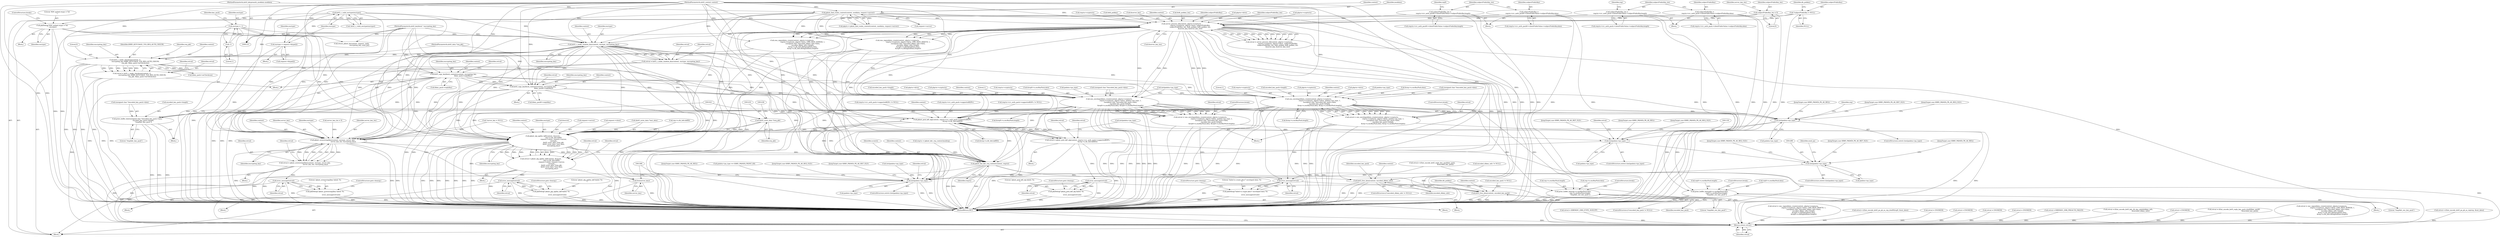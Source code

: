 digraph "0_krb5_db64ca25d661a47b996b4e2645998b5d7f0eb52c@API" {
"1000698" [label="(Call,krb5_c_make_random_key(context, enctype, encrypting_key))"];
"1000250" [label="(Call,pkinit_find_realm_context(context, moddata, request->server))"];
"1000111" [label="(MethodParameterIn,krb5_context context)"];
"1000120" [label="(MethodParameterIn,krb5_kdcpreauth_moddata moddata)"];
"1000489" [label="(Call,server_process_dh(context, plgctx->cryptoctx,\n                                   reqctx->cryptoctx, plgctx->idctx, subjectPublicKey,\n                                   subjectPublicKey_len, &dh_pubkey, &dh_pubkey_len,\n                                   &server_key, &server_key_len))"];
"1000441" [label="(Call,subjectPublicKey =\n            reqctx->rcv_auth_pack9->clientPublicValue->subjectPublicKey.data)"];
"1000143" [label="(Call,*subjectPublicKey = NULL)"];
"1000398" [label="(Call,subjectPublicKey =\n            reqctx->rcv_auth_pack->clientPublicValue->subjectPublicKey.data)"];
"1000155" [label="(Call,subjectPublicKey_len = 0)"];
"1000409" [label="(Call,subjectPublicKey_len =\n            reqctx->rcv_auth_pack->clientPublicValue->subjectPublicKey.length)"];
"1000452" [label="(Call,subjectPublicKey_len =\n            reqctx->rcv_auth_pack9->clientPublicValue->subjectPublicKey.length)"];
"1000185" [label="(Call,enctype = -1)"];
"1000187" [label="(Call,-1)"];
"1000312" [label="(Call,krb5_c_valid_enctype(enctype))"];
"1000303" [label="(Call,enctype = request->ktype[i])"];
"1000317" [label="(Call,pkiDebug(\"KDC picked etype = %d\n\", enctype))"];
"1000116" [label="(MethodParameterIn,krb5_keyblock * encrypting_key)"];
"1000696" [label="(Call,retval = krb5_c_make_random_key(context, enctype, encrypting_key))"];
"1001006" [label="(Call,error_message(retval))"];
"1001004" [label="(Call,pkiDebug(\"failed to create pkcs7 enveloped data: %s\n\",\n                     error_message(retval)))"];
"1001407" [label="(Return,return retval;)"];
"1000774" [label="(Call,krb5_c_make_checksum(context, 0,\n                                          encrypting_key, KRB5_KEYUSAGE_TGS_REQ_AUTH_CKSUM,\n                                          req_pkt, &key_pack->asChecksum))"];
"1000772" [label="(Call,retval = krb5_c_make_checksum(context, 0,\n                                          encrypting_key, KRB5_KEYUSAGE_TGS_REQ_AUTH_CKSUM,\n                                          req_pkt, &key_pack->asChecksum))"];
"1000832" [label="(Call,krb5_copy_keyblock_contents(context, encrypting_key,\n                                        &key_pack->replyKey))"];
"1000866" [label="(Call,cms_envelopeddata_create(context, plgctx->cryptoctx,\n                                              reqctx->cryptoctx, plgctx->idctx, padata->pa_type, 1,\n                                              (unsigned char *)encoded_key_pack->data,\n                                              encoded_key_pack->length,\n                                              &rep->u.encKeyPack.data, &rep->u.encKeyPack.length))"];
"1000864" [label="(Call,retval = cms_envelopeddata_create(context, plgctx->cryptoctx,\n                                              reqctx->cryptoctx, plgctx->idctx, padata->pa_type, 1,\n                                              (unsigned char *)encoded_key_pack->data,\n                                              encoded_key_pack->length,\n                                              &rep->u.encKeyPack.data, &rep->u.encKeyPack.length))"];
"1001009" [label="(Call,print_buffer_bin((unsigned char *)encoded_key_pack->data,\n                         encoded_key_pack->length,\n                         \"/tmp/kdc_key_pack\"))"];
"1001020" [label="(Call,(int)padata->pa_type)"];
"1001129" [label="(Call,(int)padata->pa_type)"];
"1001297" [label="(Call,(int)padata->pa_type)"];
"1001367" [label="(Call,(int)padata->pa_type)"];
"1001027" [label="(Call,print_buffer_bin(rep->u.encKeyPack.data,\n                             rep->u.encKeyPack.length,\n                             \"/tmp/kdc_enc_key_pack\"))"];
"1001105" [label="(Call,pkinit_pick_kdf_alg(context, reqctx->rcv_auth_pack->supportedKDFs,\n                                         &(rep->u.dh_Info.kdfID)))"];
"1001103" [label="(Call,retval = pkinit_pick_kdf_alg(context, reqctx->rcv_auth_pack->supportedKDFs,\n                                         &(rep->u.dh_Info.kdfID)))"];
"1001125" [label="(Call,error_message(retval))"];
"1001123" [label="(Call,pkiDebug(\"pkinit_pick_kdf_alg failed: %s\n\",\n                         error_message(retval)))"];
"1001214" [label="(Call,pkinit_alg_agility_kdf(context, &secret,\n                                            rep->u.dh_Info.kdfID,\n                                            request->client, request->server,\n                                            enctype,\n                                            (krb5_octet_data *)req_pkt,\n                                            (krb5_octet_data *)out_data,\n                                            encrypting_key))"];
"1001212" [label="(Call,retval = pkinit_alg_agility_kdf(context, &secret,\n                                            rep->u.dh_Info.kdfID,\n                                            request->client, request->server,\n                                            enctype,\n                                            (krb5_octet_data *)req_pkt,\n                                            (krb5_octet_data *)out_data,\n                                            encrypting_key))"];
"1001244" [label="(Call,error_message(retval))"];
"1001242" [label="(Call,pkiDebug(\"pkinit_alg_agility_kdf failed: %s\n\",\n                         error_message(retval)))"];
"1001339" [label="(Call,pkinit_fini_kdc_req_context(context, reqctx))"];
"1001352" [label="(Call,krb5_free_data(context, encoded_dhkey_info))"];
"1001359" [label="(Call,krb5_free_data(context, encoded_key_pack))"];
"1001251" [label="(Call,pkinit_octetstring2key(context, enctype, server_key,\n                                            server_key_len, encrypting_key))"];
"1001249" [label="(Call,retval = pkinit_octetstring2key(context, enctype, server_key,\n                                            server_key_len, encrypting_key))"];
"1001262" [label="(Call,error_message(retval))"];
"1001260" [label="(Call,pkiDebug(\"pkinit_octetstring2key failed: %s\n\",\n                         error_message(retval)))"];
"1001364" [label="(Call,free(server_key))"];
"1000935" [label="(Call,krb5_copy_keyblock_contents(context, encrypting_key,\n                                            &key_pack9->replyKey))"];
"1000961" [label="(Call,cms_envelopeddata_create(context, plgctx->cryptoctx,\n                                              reqctx->cryptoctx, plgctx->idctx, padata->pa_type, 1,\n                                              (unsigned char *)encoded_key_pack->data,\n                                              encoded_key_pack->length,\n                                              &rep9->u.encKeyPack.data, &rep9->u.encKeyPack.length))"];
"1000959" [label="(Call,retval = cms_envelopeddata_create(context, plgctx->cryptoctx,\n                                              reqctx->cryptoctx, plgctx->idctx, padata->pa_type, 1,\n                                              (unsigned char *)encoded_key_pack->data,\n                                              encoded_key_pack->length,\n                                              &rep9->u.encKeyPack.data, &rep9->u.encKeyPack.length))"];
"1001046" [label="(Call,print_buffer_bin(rep9->u.encKeyPack.data,\n                             rep9->u.encKeyPack.length,\n                             \"/tmp/kdc_enc_key_pack\"))"];
"1001232" [label="(Call,(krb5_octet_data *)req_pkt)"];
"1001252" [label="(Identifier,context)"];
"1000148" [label="(Identifier,dh_pubkey)"];
"1001323" [label="(Identifier,send_pa)"];
"1000943" [label="(Identifier,retval)"];
"1000316" [label="(Block,)"];
"1001259" [label="(Block,)"];
"1000185" [label="(Call,enctype = -1)"];
"1000440" [label="(Block,)"];
"1001312" [label="(JumpTarget,case KRB5_PADATA_PK_AS_REP_OLD:)"];
"1000701" [label="(Identifier,encrypting_key)"];
"1000835" [label="(Call,&key_pack->replyKey)"];
"1000834" [label="(Identifier,encrypting_key)"];
"1001303" [label="(JumpTarget,case KRB5_PADATA_PK_AS_REQ:)"];
"1000785" [label="(Identifier,retval)"];
"1000938" [label="(Call,&key_pack9->replyKey)"];
"1001408" [label="(Identifier,retval)"];
"1001339" [label="(Call,pkinit_fini_kdc_req_context(context, reqctx))"];
"1000155" [label="(Call,subjectPublicKey_len = 0)"];
"1000465" [label="(Identifier,rep9)"];
"1000320" [label="(ControlStructure,break;)"];
"1001215" [label="(Identifier,context)"];
"1001348" [label="(ControlStructure,if (encoded_dhkey_info != NULL))"];
"1000328" [label="(Call,retval = KRB5KDC_ERR_ETYPE_NOSUPP)"];
"1000422" [label="(Identifier,rep)"];
"1000397" [label="(Block,)"];
"1000779" [label="(Identifier,req_pkt)"];
"1000905" [label="(ControlStructure,break;)"];
"1001026" [label="(JumpTarget,case KRB5_PADATA_PK_AS_REQ:)"];
"1000497" [label="(Call,plgctx->idctx)"];
"1001231" [label="(Identifier,enctype)"];
"1001344" [label="(Identifier,scratch)"];
"1000317" [label="(Call,pkiDebug(\"KDC picked etype = %d\n\", enctype))"];
"1000219" [label="(Call,return_pkinit_kx(context, request, reply,\n                                encrypting_key, send_pa))"];
"1000877" [label="(Call,padata->pa_type)"];
"1001238" [label="(Identifier,encrypting_key)"];
"1000186" [label="(Identifier,enctype)"];
"1000646" [label="(Call,retval = cms_signeddata_create(context, plgctx->cryptoctx,\n                                           reqctx->cryptoctx, plgctx->idctx, CMS_SIGN_DRAFT9, 1,\n                                           (unsigned char *)encoded_dhkey_info->data,\n                                           encoded_dhkey_info->length,\n                                           &rep9->u.dhSignedData.data,\n                                           &rep9->u.dhSignedData.length))"];
"1000410" [label="(Identifier,subjectPublicKey_len)"];
"1001067" [label="(Identifier,rep)"];
"1000305" [label="(Call,request->ktype[i])"];
"1001246" [label="(ControlStructure,goto cleanup;)"];
"1001216" [label="(Call,&secret)"];
"1000248" [label="(Call,plgctx = pkinit_find_realm_context(context, moddata, request->server))"];
"1001145" [label="(Call,retval = k5int_encode_krb5_pa_pk_as_rep_draft9(rep9, &out_data))"];
"1001243" [label="(Literal,\"pkinit_alg_agility_kdf failed: %s\n\")"];
"1001007" [label="(Identifier,retval)"];
"1001127" [label="(ControlStructure,goto cleanup;)"];
"1000992" [label="(Call,&rep9->u.encKeyPack.length)"];
"1001254" [label="(Identifier,server_key)"];
"1000852" [label="(Call,(int)padata->pa_type)"];
"1000981" [label="(Call,encoded_key_pack->length)"];
"1001355" [label="(ControlStructure,if (encoded_key_pack != NULL))"];
"1000191" [label="(Identifier,key_pack)"];
"1001044" [label="(JumpTarget,case KRB5_PADATA_PK_AS_REP_OLD:)"];
"1001363" [label="(Identifier,dh_pubkey)"];
"1001042" [label="(Literal,\"/tmp/kdc_enc_key_pack\")"];
"1000157" [label="(Literal,0)"];
"1000251" [label="(Identifier,context)"];
"1001103" [label="(Call,retval = pkinit_pick_kdf_alg(context, reqctx->rcv_auth_pack->supportedKDFs,\n                                         &(rep->u.dh_Info.kdfID)))"];
"1001385" [label="(JumpTarget,case KRB5_PADATA_PK_AS_REQ_OLD:)"];
"1000865" [label="(Identifier,retval)"];
"1000368" [label="(Call,retval = ENOMEM)"];
"1000969" [label="(Call,plgctx->idctx)"];
"1001080" [label="(Call,reqctx->rcv_auth_pack->supportedKDFs != NULL)"];
"1000963" [label="(Call,plgctx->cryptoctx)"];
"1001384" [label="(JumpTarget,case KRB5_PADATA_PK_AS_REP_OLD:)"];
"1001028" [label="(Call,rep->u.encKeyPack.data)"];
"1000773" [label="(Identifier,retval)"];
"1000501" [label="(Identifier,subjectPublicKey_len)"];
"1000937" [label="(Identifier,encrypting_key)"];
"1000832" [label="(Call,krb5_copy_keyblock_contents(context, encrypting_key,\n                                        &key_pack->replyKey))"];
"1000253" [label="(Call,request->server)"];
"1000441" [label="(Call,subjectPublicKey =\n            reqctx->rcv_auth_pack9->clientPublicValue->subjectPublicKey.data)"];
"1000920" [label="(Call,retval = ENOMEM)"];
"1001263" [label="(Identifier,retval)"];
"1000962" [label="(Identifier,context)"];
"1000491" [label="(Call,plgctx->cryptoctx)"];
"1000113" [label="(MethodParameterIn,krb5_data *req_pkt)"];
"1000120" [label="(MethodParameterIn,krb5_kdcpreauth_moddata moddata)"];
"1000768" [label="(Call,retval = ENOMEM)"];
"1001407" [label="(Return,return retval;)"];
"1001251" [label="(Call,pkinit_octetstring2key(context, enctype, server_key,\n                                            server_key_len, encrypting_key))"];
"1001020" [label="(Call,(int)padata->pa_type)"];
"1001352" [label="(Call,krb5_free_data(context, encoded_dhkey_info))"];
"1001015" [label="(Call,encoded_key_pack->length)"];
"1001143" [label="(JumpTarget,case KRB5_PADATA_PK_AS_REP_OLD:)"];
"1000775" [label="(Identifier,context)"];
"1001340" [label="(Identifier,context)"];
"1001359" [label="(Call,krb5_free_data(context, encoded_key_pack))"];
"1000699" [label="(Identifier,context)"];
"1000187" [label="(Call,-1)"];
"1001104" [label="(Identifier,retval)"];
"1001364" [label="(Call,free(server_key))"];
"1001261" [label="(Literal,\"pkinit_octetstring2key failed: %s\n\")"];
"1000697" [label="(Identifier,retval)"];
"1001299" [label="(Call,padata->pa_type)"];
"1000348" [label="(Call,retval = ENOMEM)"];
"1001018" [label="(Literal,\"/tmp/kdc_key_pack\")"];
"1001153" [label="(Identifier,retval)"];
"1000267" [label="(Call,reqctx = (pkinit_kdc_req_context)modreq)"];
"1000776" [label="(Literal,0)"];
"1001022" [label="(Call,padata->pa_type)"];
"1001262" [label="(Call,error_message(retval))"];
"1000494" [label="(Call,reqctx->cryptoctx)"];
"1000250" [label="(Call,pkinit_find_realm_context(context, moddata, request->server))"];
"1001122" [label="(Block,)"];
"1000160" [label="(Identifier,server_key_len)"];
"1000700" [label="(Identifier,enctype)"];
"1000889" [label="(Call,&rep->u.encKeyPack.data)"];
"1001124" [label="(Literal,\"pkinit_pick_kdf_alg failed: %s\n\")"];
"1001228" [label="(Call,request->server)"];
"1000881" [label="(Call,(unsigned char *)encoded_key_pack->data)"];
"1000880" [label="(Literal,1)"];
"1000696" [label="(Call,retval = krb5_c_make_random_key(context, enctype, encrypting_key))"];
"1001264" [label="(ControlStructure,goto cleanup;)"];
"1000871" [label="(Call,reqctx->cryptoctx)"];
"1001046" [label="(Call,print_buffer_bin(rep9->u.encKeyPack.data,\n                             rep9->u.encKeyPack.length,\n                             \"/tmp/kdc_enc_key_pack\"))"];
"1000400" [label="(Call,reqctx->rcv_auth_pack->clientPublicValue->subjectPublicKey.data)"];
"1000774" [label="(Call,krb5_c_make_checksum(context, 0,\n                                          encrypting_key, KRB5_KEYUSAGE_TGS_REQ_AUTH_CKSUM,\n                                          req_pkt, &key_pack->asChecksum))"];
"1000780" [label="(Call,&key_pack->asChecksum)"];
"1000886" [label="(Call,encoded_key_pack->length)"];
"1000975" [label="(Literal,1)"];
"1001341" [label="(Identifier,reqctx)"];
"1000502" [label="(Call,&dh_pubkey)"];
"1000188" [label="(Literal,1)"];
"1000961" [label="(Call,cms_envelopeddata_create(context, plgctx->cryptoctx,\n                                              reqctx->cryptoctx, plgctx->idctx, padata->pa_type, 1,\n                                              (unsigned char *)encoded_key_pack->data,\n                                              encoded_key_pack->length,\n                                              &rep9->u.encKeyPack.data, &rep9->u.encKeyPack.length))"];
"1000960" [label="(Identifier,retval)"];
"1001043" [label="(ControlStructure,break;)"];
"1000857" [label="(Block,)"];
"1000693" [label="(Block,)"];
"1000379" [label="(Call,retval = KRB5KDC_ERR_PREAUTH_FAILED)"];
"1001248" [label="(Block,)"];
"1001010" [label="(Call,(unsigned char *)encoded_key_pack->data)"];
"1001047" [label="(Call,rep9->u.encKeyPack.data)"];
"1001296" [label="(ControlStructure,switch ((int)padata->pa_type))"];
"1000443" [label="(Call,reqctx->rcv_auth_pack9->clientPublicValue->subjectPublicKey.data)"];
"1000966" [label="(Call,reqctx->cryptoctx)"];
"1001008" [label="(ControlStructure,goto cleanup;)"];
"1001128" [label="(ControlStructure,switch ((int)padata->pa_type))"];
"1001019" [label="(ControlStructure,switch ((int)padata->pa_type))"];
"1000122" [label="(Block,)"];
"1000506" [label="(Call,&server_key)"];
"1000508" [label="(Call,&server_key_len)"];
"1001027" [label="(Call,print_buffer_bin(rep->u.encKeyPack.data,\n                             rep->u.encKeyPack.length,\n                             \"/tmp/kdc_enc_key_pack\"))"];
"1001095" [label="(Call,reqctx->rcv_auth_pack->supportedKDFs != NULL)"];
"1001253" [label="(Identifier,enctype)"];
"1001102" [label="(Block,)"];
"1001054" [label="(Call,rep9->u.encKeyPack.length)"];
"1001256" [label="(Identifier,encrypting_key)"];
"1001126" [label="(Identifier,retval)"];
"1001225" [label="(Call,request->client)"];
"1000159" [label="(Call,server_key_len = 0)"];
"1001234" [label="(Identifier,req_pkt)"];
"1001135" [label="(JumpTarget,case KRB5_PADATA_PK_AS_REQ:)"];
"1001062" [label="(ControlStructure,break;)"];
"1000252" [label="(Identifier,moddata)"];
"1000145" [label="(Identifier,NULL)"];
"1000411" [label="(Call,reqctx->rcv_auth_pack->clientPublicValue->subjectPublicKey.length)"];
"1000454" [label="(Call,reqctx->rcv_auth_pack9->clientPublicValue->subjectPublicKey.length)"];
"1000563" [label="(Call,retval = k5int_encode_krb5_kdc_dh_key_info(&dhkey_info,\n                                                   &encoded_dhkey_info))"];
"1000868" [label="(Call,plgctx->cryptoctx)"];
"1001123" [label="(Call,pkiDebug(\"pkinit_pick_kdf_alg failed: %s\n\",\n                         error_message(retval)))"];
"1001277" [label="(Call,retval = ENOMEM)"];
"1001212" [label="(Call,retval = pkinit_alg_agility_kdf(context, &secret,\n                                            rep->u.dh_Info.kdfID,\n                                            request->client, request->server,\n                                            enctype,\n                                            (krb5_octet_data *)req_pkt,\n                                            (krb5_octet_data *)out_data,\n                                            encrypting_key))"];
"1001354" [label="(Identifier,encoded_dhkey_info)"];
"1001245" [label="(Identifier,retval)"];
"1001366" [label="(ControlStructure,switch ((int)padata->pa_type))"];
"1001250" [label="(Identifier,retval)"];
"1001106" [label="(Identifier,context)"];
"1000116" [label="(MethodParameterIn,krb5_keyblock * encrypting_key)"];
"1000864" [label="(Call,retval = cms_envelopeddata_create(context, plgctx->cryptoctx,\n                                              reqctx->cryptoctx, plgctx->idctx, padata->pa_type, 1,\n                                              (unsigned char *)encoded_key_pack->data,\n                                              encoded_key_pack->length,\n                                              &rep->u.encKeyPack.data, &rep->u.encKeyPack.length))"];
"1001112" [label="(Call,&(rep->u.dh_Info.kdfID))"];
"1000752" [label="(Call,(int)padata->pa_type)"];
"1001260" [label="(Call,pkiDebug(\"pkinit_octetstring2key failed: %s\n\",\n                         error_message(retval)))"];
"1000777" [label="(Identifier,encrypting_key)"];
"1001201" [label="(Block,)"];
"1001235" [label="(Call,(krb5_octet_data *)out_data)"];
"1000319" [label="(Identifier,enctype)"];
"1001006" [label="(Call,error_message(retval))"];
"1000984" [label="(Call,&rep9->u.encKeyPack.data)"];
"1001311" [label="(JumpTarget,case KRB5_PADATA_PK_AS_REQ_OLD:)"];
"1001241" [label="(Block,)"];
"1001025" [label="(Block,)"];
"1001365" [label="(Identifier,server_key)"];
"1001404" [label="(Identifier,retval)"];
"1000703" [label="(Identifier,retval)"];
"1001249" [label="(Call,retval = pkinit_octetstring2key(context, enctype, server_key,\n                                            server_key_len, encrypting_key))"];
"1000490" [label="(Identifier,context)"];
"1000833" [label="(Identifier,context)"];
"1001242" [label="(Call,pkiDebug(\"pkinit_alg_agility_kdf failed: %s\n\",\n                         error_message(retval)))"];
"1001131" [label="(Call,padata->pa_type)"];
"1000312" [label="(Call,krb5_c_valid_enctype(enctype))"];
"1000972" [label="(Call,padata->pa_type)"];
"1001003" [label="(Block,)"];
"1000399" [label="(Identifier,subjectPublicKey)"];
"1001005" [label="(Literal,\"failed to create pkcs7 enveloped data: %s\n\")"];
"1000942" [label="(Call,retval = k5int_encode_krb5_reply_key_pack_draft9(key_pack9,\n                                                                 &encoded_key_pack))"];
"1001004" [label="(Call,pkiDebug(\"failed to create pkcs7 enveloped data: %s\n\",\n                     error_message(retval)))"];
"1000866" [label="(Call,cms_envelopeddata_create(context, plgctx->cryptoctx,\n                                              reqctx->cryptoctx, plgctx->idctx, padata->pa_type, 1,\n                                              (unsigned char *)encoded_key_pack->data,\n                                              encoded_key_pack->length,\n                                              &rep->u.encKeyPack.data, &rep->u.encKeyPack.length))"];
"1001045" [label="(JumpTarget,case KRB5_PADATA_PK_AS_REQ_OLD:)"];
"1000587" [label="(Call,(int)padata->pa_type)"];
"1000698" [label="(Call,krb5_c_make_random_key(context, enctype, encrypting_key))"];
"1001214" [label="(Call,pkinit_alg_agility_kdf(context, &secret,\n                                            rep->u.dh_Info.kdfID,\n                                            request->client, request->server,\n                                            enctype,\n                                            (krb5_octet_data *)req_pkt,\n                                            (krb5_octet_data *)out_data,\n                                            encrypting_key))"];
"1000772" [label="(Call,retval = krb5_c_make_checksum(context, 0,\n                                          encrypting_key, KRB5_KEYUSAGE_TGS_REQ_AUTH_CKSUM,\n                                          req_pkt, &key_pack->asChecksum))"];
"1000318" [label="(Literal,\"KDC picked etype = %d\n\")"];
"1000489" [label="(Call,server_process_dh(context, plgctx->cryptoctx,\n                                   reqctx->cryptoctx, plgctx->idctx, subjectPublicKey,\n                                   subjectPublicKey_len, &dh_pubkey, &dh_pubkey_len,\n                                   &server_key, &server_key_len))"];
"1001125" [label="(Call,error_message(retval))"];
"1001009" [label="(Call,print_buffer_bin((unsigned char *)encoded_key_pack->data,\n                         encoded_key_pack->length,\n                         \"/tmp/kdc_key_pack\"))"];
"1001232" [label="(Call,(krb5_octet_data *)req_pkt)"];
"1000867" [label="(Identifier,context)"];
"1000504" [label="(Call,&dh_pubkey_len)"];
"1001105" [label="(Call,pkinit_pick_kdf_alg(context, reqctx->rcv_auth_pack->supportedKDFs,\n                                         &(rep->u.dh_Info.kdfID)))"];
"1000302" [label="(Block,)"];
"1001213" [label="(Identifier,retval)"];
"1001258" [label="(Identifier,retval)"];
"1000409" [label="(Call,subjectPublicKey_len =\n            reqctx->rcv_auth_pack->clientPublicValue->subjectPublicKey.length)"];
"1000874" [label="(Call,plgctx->idctx)"];
"1000398" [label="(Call,subjectPublicKey =\n            reqctx->rcv_auth_pack->clientPublicValue->subjectPublicKey.data)"];
"1000453" [label="(Identifier,subjectPublicKey_len)"];
"1000311" [label="(Call,!krb5_c_valid_enctype(enctype))"];
"1001244" [label="(Call,error_message(retval))"];
"1000778" [label="(Identifier,KRB5_KEYUSAGE_TGS_REQ_AUTH_CKSUM)"];
"1001360" [label="(Identifier,context)"];
"1001367" [label="(Call,(int)padata->pa_type)"];
"1001035" [label="(Call,rep->u.encKeyPack.length)"];
"1001061" [label="(Literal,\"/tmp/kdc_enc_key_pack\")"];
"1001373" [label="(JumpTarget,case KRB5_PADATA_PK_AS_REQ:)"];
"1001121" [label="(Identifier,retval)"];
"1000313" [label="(Identifier,enctype)"];
"1001357" [label="(Identifier,encoded_key_pack)"];
"1000151" [label="(Call,*server_key = NULL)"];
"1000594" [label="(Call,retval = cms_signeddata_create(context, plgctx->cryptoctx,\n                                           reqctx->cryptoctx, plgctx->idctx, CMS_SIGN_SERVER, 1,\n                                           (unsigned char *)encoded_dhkey_info->data,\n                                           encoded_dhkey_info->length,\n                                           &rep->u.dh_Info.dhSignedData.data,\n                                           &rep->u.dh_Info.dhSignedData.length))"];
"1000936" [label="(Identifier,context)"];
"1000976" [label="(Call,(unsigned char *)encoded_key_pack->data)"];
"1000442" [label="(Identifier,subjectPublicKey)"];
"1001356" [label="(Call,encoded_key_pack != NULL)"];
"1000144" [label="(Identifier,subjectPublicKey)"];
"1000143" [label="(Call,*subjectPublicKey = NULL)"];
"1000596" [label="(Call,cms_signeddata_create(context, plgctx->cryptoctx,\n                                           reqctx->cryptoctx, plgctx->idctx, CMS_SIGN_SERVER, 1,\n                                           (unsigned char *)encoded_dhkey_info->data,\n                                           encoded_dhkey_info->length,\n                                           &rep->u.dh_Info.dhSignedData.data,\n                                           &rep->u.dh_Info.dhSignedData.length))"];
"1001129" [label="(Call,(int)padata->pa_type)"];
"1000839" [label="(Call,retval = k5int_encode_krb5_reply_key_pack(key_pack,\n                                                      &encoded_key_pack))"];
"1001218" [label="(Call,rep->u.dh_Info.kdfID)"];
"1000212" [label="(Call,padata->pa_type == KRB5_PADATA_PKINIT_KX)"];
"1000487" [label="(Call,retval = server_process_dh(context, plgctx->cryptoctx,\n                                   reqctx->cryptoctx, plgctx->idctx, subjectPublicKey,\n                                   subjectPublicKey_len, &dh_pubkey, &dh_pubkey_len,\n                                   &server_key, &server_key_len))"];
"1000935" [label="(Call,krb5_copy_keyblock_contents(context, encrypting_key,\n                                            &key_pack9->replyKey))"];
"1000648" [label="(Call,cms_signeddata_create(context, plgctx->cryptoctx,\n                                           reqctx->cryptoctx, plgctx->idctx, CMS_SIGN_DRAFT9, 1,\n                                           (unsigned char *)encoded_dhkey_info->data,\n                                           encoded_dhkey_info->length,\n                                           &rep9->u.dhSignedData.data,\n                                           &rep9->u.dhSignedData.length))"];
"1000840" [label="(Identifier,retval)"];
"1001369" [label="(Call,padata->pa_type)"];
"1000911" [label="(Block,)"];
"1000156" [label="(Identifier,subjectPublicKey_len)"];
"1001353" [label="(Identifier,context)"];
"1000303" [label="(Call,enctype = request->ktype[i])"];
"1000304" [label="(Identifier,enctype)"];
"1000500" [label="(Identifier,subjectPublicKey)"];
"1001136" [label="(Call,retval = k5int_encode_krb5_pa_pk_as_rep(rep, &out_data))"];
"1001144" [label="(JumpTarget,case KRB5_PADATA_PK_AS_REQ_OLD:)"];
"1001240" [label="(Identifier,retval)"];
"1001349" [label="(Call,encoded_dhkey_info != NULL)"];
"1001361" [label="(Identifier,encoded_key_pack)"];
"1000759" [label="(Block,)"];
"1001297" [label="(Call,(int)padata->pa_type)"];
"1000959" [label="(Call,retval = cms_envelopeddata_create(context, plgctx->cryptoctx,\n                                              reqctx->cryptoctx, plgctx->idctx, padata->pa_type, 1,\n                                              (unsigned char *)encoded_key_pack->data,\n                                              encoded_key_pack->length,\n                                              &rep9->u.encKeyPack.data, &rep9->u.encKeyPack.length))"];
"1001000" [label="(ControlStructure,break;)"];
"1001255" [label="(Identifier,server_key_len)"];
"1000897" [label="(Call,&rep->u.encKeyPack.length)"];
"1000111" [label="(MethodParameterIn,krb5_context context)"];
"1001107" [label="(Call,reqctx->rcv_auth_pack->supportedKDFs)"];
"1000452" [label="(Call,subjectPublicKey_len =\n            reqctx->rcv_auth_pack9->clientPublicValue->subjectPublicKey.length)"];
"1001409" [label="(MethodReturn,RET)"];
"1000698" -> "1000696"  [label="AST: "];
"1000698" -> "1000701"  [label="CFG: "];
"1000699" -> "1000698"  [label="AST: "];
"1000700" -> "1000698"  [label="AST: "];
"1000701" -> "1000698"  [label="AST: "];
"1000696" -> "1000698"  [label="CFG: "];
"1000698" -> "1001409"  [label="DDG: "];
"1000698" -> "1001409"  [label="DDG: "];
"1000698" -> "1000696"  [label="DDG: "];
"1000698" -> "1000696"  [label="DDG: "];
"1000698" -> "1000696"  [label="DDG: "];
"1000250" -> "1000698"  [label="DDG: "];
"1000489" -> "1000698"  [label="DDG: "];
"1000111" -> "1000698"  [label="DDG: "];
"1000185" -> "1000698"  [label="DDG: "];
"1000312" -> "1000698"  [label="DDG: "];
"1000317" -> "1000698"  [label="DDG: "];
"1000116" -> "1000698"  [label="DDG: "];
"1000698" -> "1000774"  [label="DDG: "];
"1000698" -> "1000774"  [label="DDG: "];
"1000698" -> "1000866"  [label="DDG: "];
"1000698" -> "1000935"  [label="DDG: "];
"1000698" -> "1000935"  [label="DDG: "];
"1000698" -> "1000961"  [label="DDG: "];
"1000698" -> "1001105"  [label="DDG: "];
"1000698" -> "1001214"  [label="DDG: "];
"1000698" -> "1001214"  [label="DDG: "];
"1000698" -> "1001214"  [label="DDG: "];
"1000698" -> "1001251"  [label="DDG: "];
"1000698" -> "1001251"  [label="DDG: "];
"1000698" -> "1001251"  [label="DDG: "];
"1000698" -> "1001339"  [label="DDG: "];
"1000250" -> "1000248"  [label="AST: "];
"1000250" -> "1000253"  [label="CFG: "];
"1000251" -> "1000250"  [label="AST: "];
"1000252" -> "1000250"  [label="AST: "];
"1000253" -> "1000250"  [label="AST: "];
"1000248" -> "1000250"  [label="CFG: "];
"1000250" -> "1001409"  [label="DDG: "];
"1000250" -> "1001409"  [label="DDG: "];
"1000250" -> "1001409"  [label="DDG: "];
"1000250" -> "1000248"  [label="DDG: "];
"1000250" -> "1000248"  [label="DDG: "];
"1000250" -> "1000248"  [label="DDG: "];
"1000111" -> "1000250"  [label="DDG: "];
"1000120" -> "1000250"  [label="DDG: "];
"1000250" -> "1000489"  [label="DDG: "];
"1000250" -> "1000596"  [label="DDG: "];
"1000250" -> "1000648"  [label="DDG: "];
"1000250" -> "1001105"  [label="DDG: "];
"1000250" -> "1001214"  [label="DDG: "];
"1000250" -> "1001214"  [label="DDG: "];
"1000250" -> "1001251"  [label="DDG: "];
"1000250" -> "1001339"  [label="DDG: "];
"1000111" -> "1000110"  [label="AST: "];
"1000111" -> "1001409"  [label="DDG: "];
"1000111" -> "1000219"  [label="DDG: "];
"1000111" -> "1000489"  [label="DDG: "];
"1000111" -> "1000596"  [label="DDG: "];
"1000111" -> "1000648"  [label="DDG: "];
"1000111" -> "1000774"  [label="DDG: "];
"1000111" -> "1000832"  [label="DDG: "];
"1000111" -> "1000866"  [label="DDG: "];
"1000111" -> "1000935"  [label="DDG: "];
"1000111" -> "1000961"  [label="DDG: "];
"1000111" -> "1001105"  [label="DDG: "];
"1000111" -> "1001214"  [label="DDG: "];
"1000111" -> "1001251"  [label="DDG: "];
"1000111" -> "1001339"  [label="DDG: "];
"1000111" -> "1001352"  [label="DDG: "];
"1000111" -> "1001359"  [label="DDG: "];
"1000120" -> "1000110"  [label="AST: "];
"1000120" -> "1001409"  [label="DDG: "];
"1000489" -> "1000487"  [label="AST: "];
"1000489" -> "1000508"  [label="CFG: "];
"1000490" -> "1000489"  [label="AST: "];
"1000491" -> "1000489"  [label="AST: "];
"1000494" -> "1000489"  [label="AST: "];
"1000497" -> "1000489"  [label="AST: "];
"1000500" -> "1000489"  [label="AST: "];
"1000501" -> "1000489"  [label="AST: "];
"1000502" -> "1000489"  [label="AST: "];
"1000504" -> "1000489"  [label="AST: "];
"1000506" -> "1000489"  [label="AST: "];
"1000508" -> "1000489"  [label="AST: "];
"1000487" -> "1000489"  [label="CFG: "];
"1000489" -> "1001409"  [label="DDG: "];
"1000489" -> "1001409"  [label="DDG: "];
"1000489" -> "1001409"  [label="DDG: "];
"1000489" -> "1001409"  [label="DDG: "];
"1000489" -> "1001409"  [label="DDG: "];
"1000489" -> "1001409"  [label="DDG: "];
"1000489" -> "1001409"  [label="DDG: "];
"1000489" -> "1001409"  [label="DDG: "];
"1000489" -> "1001409"  [label="DDG: "];
"1000489" -> "1000487"  [label="DDG: "];
"1000489" -> "1000487"  [label="DDG: "];
"1000489" -> "1000487"  [label="DDG: "];
"1000489" -> "1000487"  [label="DDG: "];
"1000489" -> "1000487"  [label="DDG: "];
"1000489" -> "1000487"  [label="DDG: "];
"1000489" -> "1000487"  [label="DDG: "];
"1000489" -> "1000487"  [label="DDG: "];
"1000489" -> "1000487"  [label="DDG: "];
"1000489" -> "1000487"  [label="DDG: "];
"1000441" -> "1000489"  [label="DDG: "];
"1000143" -> "1000489"  [label="DDG: "];
"1000398" -> "1000489"  [label="DDG: "];
"1000155" -> "1000489"  [label="DDG: "];
"1000409" -> "1000489"  [label="DDG: "];
"1000452" -> "1000489"  [label="DDG: "];
"1000489" -> "1000596"  [label="DDG: "];
"1000489" -> "1000596"  [label="DDG: "];
"1000489" -> "1000596"  [label="DDG: "];
"1000489" -> "1000596"  [label="DDG: "];
"1000489" -> "1000648"  [label="DDG: "];
"1000489" -> "1000648"  [label="DDG: "];
"1000489" -> "1000648"  [label="DDG: "];
"1000489" -> "1000648"  [label="DDG: "];
"1000489" -> "1000866"  [label="DDG: "];
"1000489" -> "1000866"  [label="DDG: "];
"1000489" -> "1000866"  [label="DDG: "];
"1000489" -> "1000961"  [label="DDG: "];
"1000489" -> "1000961"  [label="DDG: "];
"1000489" -> "1000961"  [label="DDG: "];
"1000489" -> "1001105"  [label="DDG: "];
"1000489" -> "1001214"  [label="DDG: "];
"1000489" -> "1001251"  [label="DDG: "];
"1000489" -> "1001339"  [label="DDG: "];
"1000441" -> "1000440"  [label="AST: "];
"1000441" -> "1000443"  [label="CFG: "];
"1000442" -> "1000441"  [label="AST: "];
"1000443" -> "1000441"  [label="AST: "];
"1000453" -> "1000441"  [label="CFG: "];
"1000441" -> "1001409"  [label="DDG: "];
"1000441" -> "1001409"  [label="DDG: "];
"1000143" -> "1000122"  [label="AST: "];
"1000143" -> "1000145"  [label="CFG: "];
"1000144" -> "1000143"  [label="AST: "];
"1000145" -> "1000143"  [label="AST: "];
"1000148" -> "1000143"  [label="CFG: "];
"1000143" -> "1001409"  [label="DDG: "];
"1000398" -> "1000397"  [label="AST: "];
"1000398" -> "1000400"  [label="CFG: "];
"1000399" -> "1000398"  [label="AST: "];
"1000400" -> "1000398"  [label="AST: "];
"1000410" -> "1000398"  [label="CFG: "];
"1000398" -> "1001409"  [label="DDG: "];
"1000398" -> "1001409"  [label="DDG: "];
"1000155" -> "1000122"  [label="AST: "];
"1000155" -> "1000157"  [label="CFG: "];
"1000156" -> "1000155"  [label="AST: "];
"1000157" -> "1000155"  [label="AST: "];
"1000160" -> "1000155"  [label="CFG: "];
"1000155" -> "1001409"  [label="DDG: "];
"1000409" -> "1000397"  [label="AST: "];
"1000409" -> "1000411"  [label="CFG: "];
"1000410" -> "1000409"  [label="AST: "];
"1000411" -> "1000409"  [label="AST: "];
"1000422" -> "1000409"  [label="CFG: "];
"1000409" -> "1001409"  [label="DDG: "];
"1000409" -> "1001409"  [label="DDG: "];
"1000452" -> "1000440"  [label="AST: "];
"1000452" -> "1000454"  [label="CFG: "];
"1000453" -> "1000452"  [label="AST: "];
"1000454" -> "1000452"  [label="AST: "];
"1000465" -> "1000452"  [label="CFG: "];
"1000452" -> "1001409"  [label="DDG: "];
"1000452" -> "1001409"  [label="DDG: "];
"1000185" -> "1000122"  [label="AST: "];
"1000185" -> "1000187"  [label="CFG: "];
"1000186" -> "1000185"  [label="AST: "];
"1000187" -> "1000185"  [label="AST: "];
"1000191" -> "1000185"  [label="CFG: "];
"1000185" -> "1001409"  [label="DDG: "];
"1000185" -> "1001409"  [label="DDG: "];
"1000187" -> "1000185"  [label="DDG: "];
"1000185" -> "1001214"  [label="DDG: "];
"1000185" -> "1001251"  [label="DDG: "];
"1000187" -> "1000188"  [label="CFG: "];
"1000188" -> "1000187"  [label="AST: "];
"1000312" -> "1000311"  [label="AST: "];
"1000312" -> "1000313"  [label="CFG: "];
"1000313" -> "1000312"  [label="AST: "];
"1000311" -> "1000312"  [label="CFG: "];
"1000312" -> "1001409"  [label="DDG: "];
"1000312" -> "1000311"  [label="DDG: "];
"1000303" -> "1000312"  [label="DDG: "];
"1000312" -> "1000317"  [label="DDG: "];
"1000312" -> "1001214"  [label="DDG: "];
"1000312" -> "1001251"  [label="DDG: "];
"1000303" -> "1000302"  [label="AST: "];
"1000303" -> "1000305"  [label="CFG: "];
"1000304" -> "1000303"  [label="AST: "];
"1000305" -> "1000303"  [label="AST: "];
"1000313" -> "1000303"  [label="CFG: "];
"1000303" -> "1001409"  [label="DDG: "];
"1000317" -> "1000316"  [label="AST: "];
"1000317" -> "1000319"  [label="CFG: "];
"1000318" -> "1000317"  [label="AST: "];
"1000319" -> "1000317"  [label="AST: "];
"1000320" -> "1000317"  [label="CFG: "];
"1000317" -> "1001409"  [label="DDG: "];
"1000317" -> "1001409"  [label="DDG: "];
"1000317" -> "1001214"  [label="DDG: "];
"1000317" -> "1001251"  [label="DDG: "];
"1000116" -> "1000110"  [label="AST: "];
"1000116" -> "1001409"  [label="DDG: "];
"1000116" -> "1000219"  [label="DDG: "];
"1000116" -> "1000774"  [label="DDG: "];
"1000116" -> "1000832"  [label="DDG: "];
"1000116" -> "1000935"  [label="DDG: "];
"1000116" -> "1001214"  [label="DDG: "];
"1000116" -> "1001251"  [label="DDG: "];
"1000696" -> "1000693"  [label="AST: "];
"1000697" -> "1000696"  [label="AST: "];
"1000703" -> "1000696"  [label="CFG: "];
"1000696" -> "1001409"  [label="DDG: "];
"1000696" -> "1001409"  [label="DDG: "];
"1000696" -> "1001006"  [label="DDG: "];
"1000696" -> "1001407"  [label="DDG: "];
"1001006" -> "1001004"  [label="AST: "];
"1001006" -> "1001007"  [label="CFG: "];
"1001007" -> "1001006"  [label="AST: "];
"1001004" -> "1001006"  [label="CFG: "];
"1001006" -> "1001409"  [label="DDG: "];
"1001006" -> "1001004"  [label="DDG: "];
"1000959" -> "1001006"  [label="DDG: "];
"1000839" -> "1001006"  [label="DDG: "];
"1000864" -> "1001006"  [label="DDG: "];
"1001006" -> "1001407"  [label="DDG: "];
"1001004" -> "1001003"  [label="AST: "];
"1001005" -> "1001004"  [label="AST: "];
"1001008" -> "1001004"  [label="CFG: "];
"1001004" -> "1001409"  [label="DDG: "];
"1001004" -> "1001409"  [label="DDG: "];
"1001407" -> "1000122"  [label="AST: "];
"1001407" -> "1001408"  [label="CFG: "];
"1001408" -> "1001407"  [label="AST: "];
"1001409" -> "1001407"  [label="CFG: "];
"1001407" -> "1001409"  [label="DDG: "];
"1001408" -> "1001407"  [label="DDG: "];
"1000368" -> "1001407"  [label="DDG: "];
"1000772" -> "1001407"  [label="DDG: "];
"1000594" -> "1001407"  [label="DDG: "];
"1001103" -> "1001407"  [label="DDG: "];
"1000942" -> "1001407"  [label="DDG: "];
"1001249" -> "1001407"  [label="DDG: "];
"1000328" -> "1001407"  [label="DDG: "];
"1000959" -> "1001407"  [label="DDG: "];
"1001244" -> "1001407"  [label="DDG: "];
"1000839" -> "1001407"  [label="DDG: "];
"1000348" -> "1001407"  [label="DDG: "];
"1001277" -> "1001407"  [label="DDG: "];
"1000864" -> "1001407"  [label="DDG: "];
"1000487" -> "1001407"  [label="DDG: "];
"1000920" -> "1001407"  [label="DDG: "];
"1000646" -> "1001407"  [label="DDG: "];
"1001145" -> "1001407"  [label="DDG: "];
"1000768" -> "1001407"  [label="DDG: "];
"1001212" -> "1001407"  [label="DDG: "];
"1001136" -> "1001407"  [label="DDG: "];
"1000379" -> "1001407"  [label="DDG: "];
"1001262" -> "1001407"  [label="DDG: "];
"1001125" -> "1001407"  [label="DDG: "];
"1000563" -> "1001407"  [label="DDG: "];
"1000774" -> "1000772"  [label="AST: "];
"1000774" -> "1000780"  [label="CFG: "];
"1000775" -> "1000774"  [label="AST: "];
"1000776" -> "1000774"  [label="AST: "];
"1000777" -> "1000774"  [label="AST: "];
"1000778" -> "1000774"  [label="AST: "];
"1000779" -> "1000774"  [label="AST: "];
"1000780" -> "1000774"  [label="AST: "];
"1000772" -> "1000774"  [label="CFG: "];
"1000774" -> "1001409"  [label="DDG: "];
"1000774" -> "1001409"  [label="DDG: "];
"1000774" -> "1001409"  [label="DDG: "];
"1000774" -> "1001409"  [label="DDG: "];
"1000774" -> "1000772"  [label="DDG: "];
"1000774" -> "1000772"  [label="DDG: "];
"1000774" -> "1000772"  [label="DDG: "];
"1000774" -> "1000772"  [label="DDG: "];
"1000774" -> "1000772"  [label="DDG: "];
"1000774" -> "1000772"  [label="DDG: "];
"1000113" -> "1000774"  [label="DDG: "];
"1000774" -> "1000832"  [label="DDG: "];
"1000774" -> "1000832"  [label="DDG: "];
"1000774" -> "1001232"  [label="DDG: "];
"1000774" -> "1001339"  [label="DDG: "];
"1000772" -> "1000759"  [label="AST: "];
"1000773" -> "1000772"  [label="AST: "];
"1000785" -> "1000772"  [label="CFG: "];
"1000772" -> "1001409"  [label="DDG: "];
"1000772" -> "1001409"  [label="DDG: "];
"1000832" -> "1000759"  [label="AST: "];
"1000832" -> "1000835"  [label="CFG: "];
"1000833" -> "1000832"  [label="AST: "];
"1000834" -> "1000832"  [label="AST: "];
"1000835" -> "1000832"  [label="AST: "];
"1000840" -> "1000832"  [label="CFG: "];
"1000832" -> "1001409"  [label="DDG: "];
"1000832" -> "1001409"  [label="DDG: "];
"1000832" -> "1001409"  [label="DDG: "];
"1000832" -> "1000866"  [label="DDG: "];
"1000832" -> "1000935"  [label="DDG: "];
"1000832" -> "1000935"  [label="DDG: "];
"1000832" -> "1000961"  [label="DDG: "];
"1000832" -> "1001105"  [label="DDG: "];
"1000832" -> "1001214"  [label="DDG: "];
"1000832" -> "1001214"  [label="DDG: "];
"1000832" -> "1001251"  [label="DDG: "];
"1000832" -> "1001251"  [label="DDG: "];
"1000832" -> "1001339"  [label="DDG: "];
"1000866" -> "1000864"  [label="AST: "];
"1000866" -> "1000897"  [label="CFG: "];
"1000867" -> "1000866"  [label="AST: "];
"1000868" -> "1000866"  [label="AST: "];
"1000871" -> "1000866"  [label="AST: "];
"1000874" -> "1000866"  [label="AST: "];
"1000877" -> "1000866"  [label="AST: "];
"1000880" -> "1000866"  [label="AST: "];
"1000881" -> "1000866"  [label="AST: "];
"1000886" -> "1000866"  [label="AST: "];
"1000889" -> "1000866"  [label="AST: "];
"1000897" -> "1000866"  [label="AST: "];
"1000864" -> "1000866"  [label="CFG: "];
"1000866" -> "1001409"  [label="DDG: "];
"1000866" -> "1001409"  [label="DDG: "];
"1000866" -> "1001409"  [label="DDG: "];
"1000866" -> "1001409"  [label="DDG: "];
"1000866" -> "1001409"  [label="DDG: "];
"1000866" -> "1001409"  [label="DDG: "];
"1000866" -> "1001409"  [label="DDG: "];
"1000866" -> "1000864"  [label="DDG: "];
"1000866" -> "1000864"  [label="DDG: "];
"1000866" -> "1000864"  [label="DDG: "];
"1000866" -> "1000864"  [label="DDG: "];
"1000866" -> "1000864"  [label="DDG: "];
"1000866" -> "1000864"  [label="DDG: "];
"1000866" -> "1000864"  [label="DDG: "];
"1000866" -> "1000864"  [label="DDG: "];
"1000866" -> "1000864"  [label="DDG: "];
"1000866" -> "1000864"  [label="DDG: "];
"1000852" -> "1000866"  [label="DDG: "];
"1000881" -> "1000866"  [label="DDG: "];
"1000866" -> "1001009"  [label="DDG: "];
"1000866" -> "1001020"  [label="DDG: "];
"1000866" -> "1001027"  [label="DDG: "];
"1000866" -> "1001027"  [label="DDG: "];
"1000866" -> "1001105"  [label="DDG: "];
"1000866" -> "1001214"  [label="DDG: "];
"1000866" -> "1001251"  [label="DDG: "];
"1000866" -> "1001339"  [label="DDG: "];
"1000866" -> "1001367"  [label="DDG: "];
"1000864" -> "1000857"  [label="AST: "];
"1000865" -> "1000864"  [label="AST: "];
"1000905" -> "1000864"  [label="CFG: "];
"1000864" -> "1001409"  [label="DDG: "];
"1000864" -> "1001409"  [label="DDG: "];
"1001009" -> "1000693"  [label="AST: "];
"1001009" -> "1001018"  [label="CFG: "];
"1001010" -> "1001009"  [label="AST: "];
"1001015" -> "1001009"  [label="AST: "];
"1001018" -> "1001009"  [label="AST: "];
"1001021" -> "1001009"  [label="CFG: "];
"1001009" -> "1001409"  [label="DDG: "];
"1001009" -> "1001409"  [label="DDG: "];
"1001009" -> "1001409"  [label="DDG: "];
"1001010" -> "1001009"  [label="DDG: "];
"1000961" -> "1001009"  [label="DDG: "];
"1001020" -> "1001019"  [label="AST: "];
"1001020" -> "1001022"  [label="CFG: "];
"1001021" -> "1001020"  [label="AST: "];
"1001022" -> "1001020"  [label="AST: "];
"1001026" -> "1001020"  [label="CFG: "];
"1001044" -> "1001020"  [label="CFG: "];
"1001045" -> "1001020"  [label="CFG: "];
"1001067" -> "1001020"  [label="CFG: "];
"1000961" -> "1001020"  [label="DDG: "];
"1000852" -> "1001020"  [label="DDG: "];
"1001020" -> "1001129"  [label="DDG: "];
"1001020" -> "1001367"  [label="DDG: "];
"1001129" -> "1001128"  [label="AST: "];
"1001129" -> "1001131"  [label="CFG: "];
"1001130" -> "1001129"  [label="AST: "];
"1001131" -> "1001129"  [label="AST: "];
"1001135" -> "1001129"  [label="CFG: "];
"1001143" -> "1001129"  [label="CFG: "];
"1001144" -> "1001129"  [label="CFG: "];
"1001153" -> "1001129"  [label="CFG: "];
"1000587" -> "1001129"  [label="DDG: "];
"1001129" -> "1001297"  [label="DDG: "];
"1001129" -> "1001367"  [label="DDG: "];
"1001297" -> "1001296"  [label="AST: "];
"1001297" -> "1001299"  [label="CFG: "];
"1001298" -> "1001297"  [label="AST: "];
"1001299" -> "1001297"  [label="AST: "];
"1001303" -> "1001297"  [label="CFG: "];
"1001311" -> "1001297"  [label="CFG: "];
"1001312" -> "1001297"  [label="CFG: "];
"1001323" -> "1001297"  [label="CFG: "];
"1001297" -> "1001367"  [label="DDG: "];
"1001367" -> "1001366"  [label="AST: "];
"1001367" -> "1001369"  [label="CFG: "];
"1001368" -> "1001367"  [label="AST: "];
"1001369" -> "1001367"  [label="AST: "];
"1001373" -> "1001367"  [label="CFG: "];
"1001384" -> "1001367"  [label="CFG: "];
"1001385" -> "1001367"  [label="CFG: "];
"1001404" -> "1001367"  [label="CFG: "];
"1001367" -> "1001409"  [label="DDG: "];
"1001367" -> "1001409"  [label="DDG: "];
"1000752" -> "1001367"  [label="DDG: "];
"1000961" -> "1001367"  [label="DDG: "];
"1000587" -> "1001367"  [label="DDG: "];
"1000852" -> "1001367"  [label="DDG: "];
"1000212" -> "1001367"  [label="DDG: "];
"1001027" -> "1001025"  [label="AST: "];
"1001027" -> "1001042"  [label="CFG: "];
"1001028" -> "1001027"  [label="AST: "];
"1001035" -> "1001027"  [label="AST: "];
"1001042" -> "1001027"  [label="AST: "];
"1001043" -> "1001027"  [label="CFG: "];
"1001027" -> "1001409"  [label="DDG: "];
"1001027" -> "1001409"  [label="DDG: "];
"1001027" -> "1001409"  [label="DDG: "];
"1001105" -> "1001103"  [label="AST: "];
"1001105" -> "1001112"  [label="CFG: "];
"1001106" -> "1001105"  [label="AST: "];
"1001107" -> "1001105"  [label="AST: "];
"1001112" -> "1001105"  [label="AST: "];
"1001103" -> "1001105"  [label="CFG: "];
"1001105" -> "1001409"  [label="DDG: "];
"1001105" -> "1001409"  [label="DDG: "];
"1001105" -> "1001103"  [label="DDG: "];
"1001105" -> "1001103"  [label="DDG: "];
"1001105" -> "1001103"  [label="DDG: "];
"1000596" -> "1001105"  [label="DDG: "];
"1000961" -> "1001105"  [label="DDG: "];
"1000648" -> "1001105"  [label="DDG: "];
"1001080" -> "1001105"  [label="DDG: "];
"1001095" -> "1001105"  [label="DDG: "];
"1001105" -> "1001214"  [label="DDG: "];
"1001105" -> "1001214"  [label="DDG: "];
"1001105" -> "1001251"  [label="DDG: "];
"1001105" -> "1001339"  [label="DDG: "];
"1001103" -> "1001102"  [label="AST: "];
"1001104" -> "1001103"  [label="AST: "];
"1001121" -> "1001103"  [label="CFG: "];
"1001103" -> "1001409"  [label="DDG: "];
"1001103" -> "1001409"  [label="DDG: "];
"1001103" -> "1001125"  [label="DDG: "];
"1001125" -> "1001123"  [label="AST: "];
"1001125" -> "1001126"  [label="CFG: "];
"1001126" -> "1001125"  [label="AST: "];
"1001123" -> "1001125"  [label="CFG: "];
"1001125" -> "1001409"  [label="DDG: "];
"1001125" -> "1001123"  [label="DDG: "];
"1001123" -> "1001122"  [label="AST: "];
"1001124" -> "1001123"  [label="AST: "];
"1001127" -> "1001123"  [label="CFG: "];
"1001123" -> "1001409"  [label="DDG: "];
"1001123" -> "1001409"  [label="DDG: "];
"1001214" -> "1001212"  [label="AST: "];
"1001214" -> "1001238"  [label="CFG: "];
"1001215" -> "1001214"  [label="AST: "];
"1001216" -> "1001214"  [label="AST: "];
"1001218" -> "1001214"  [label="AST: "];
"1001225" -> "1001214"  [label="AST: "];
"1001228" -> "1001214"  [label="AST: "];
"1001231" -> "1001214"  [label="AST: "];
"1001232" -> "1001214"  [label="AST: "];
"1001235" -> "1001214"  [label="AST: "];
"1001238" -> "1001214"  [label="AST: "];
"1001212" -> "1001214"  [label="CFG: "];
"1001214" -> "1001409"  [label="DDG: "];
"1001214" -> "1001409"  [label="DDG: "];
"1001214" -> "1001409"  [label="DDG: "];
"1001214" -> "1001409"  [label="DDG: "];
"1001214" -> "1001409"  [label="DDG: "];
"1001214" -> "1001409"  [label="DDG: "];
"1001214" -> "1001409"  [label="DDG: "];
"1001214" -> "1001409"  [label="DDG: "];
"1001214" -> "1001212"  [label="DDG: "];
"1001214" -> "1001212"  [label="DDG: "];
"1001214" -> "1001212"  [label="DDG: "];
"1001214" -> "1001212"  [label="DDG: "];
"1001214" -> "1001212"  [label="DDG: "];
"1001214" -> "1001212"  [label="DDG: "];
"1001214" -> "1001212"  [label="DDG: "];
"1001214" -> "1001212"  [label="DDG: "];
"1001214" -> "1001212"  [label="DDG: "];
"1000596" -> "1001214"  [label="DDG: "];
"1000961" -> "1001214"  [label="DDG: "];
"1000648" -> "1001214"  [label="DDG: "];
"1001232" -> "1001214"  [label="DDG: "];
"1001235" -> "1001214"  [label="DDG: "];
"1000935" -> "1001214"  [label="DDG: "];
"1001214" -> "1001339"  [label="DDG: "];
"1001212" -> "1001201"  [label="AST: "];
"1001213" -> "1001212"  [label="AST: "];
"1001240" -> "1001212"  [label="CFG: "];
"1001212" -> "1001409"  [label="DDG: "];
"1001212" -> "1001409"  [label="DDG: "];
"1001212" -> "1001244"  [label="DDG: "];
"1001244" -> "1001242"  [label="AST: "];
"1001244" -> "1001245"  [label="CFG: "];
"1001245" -> "1001244"  [label="AST: "];
"1001242" -> "1001244"  [label="CFG: "];
"1001244" -> "1001409"  [label="DDG: "];
"1001244" -> "1001242"  [label="DDG: "];
"1001242" -> "1001241"  [label="AST: "];
"1001243" -> "1001242"  [label="AST: "];
"1001246" -> "1001242"  [label="CFG: "];
"1001242" -> "1001409"  [label="DDG: "];
"1001242" -> "1001409"  [label="DDG: "];
"1001339" -> "1000122"  [label="AST: "];
"1001339" -> "1001341"  [label="CFG: "];
"1001340" -> "1001339"  [label="AST: "];
"1001341" -> "1001339"  [label="AST: "];
"1001344" -> "1001339"  [label="CFG: "];
"1001339" -> "1001409"  [label="DDG: "];
"1001339" -> "1001409"  [label="DDG: "];
"1001339" -> "1001409"  [label="DDG: "];
"1000596" -> "1001339"  [label="DDG: "];
"1000961" -> "1001339"  [label="DDG: "];
"1000648" -> "1001339"  [label="DDG: "];
"1001251" -> "1001339"  [label="DDG: "];
"1000935" -> "1001339"  [label="DDG: "];
"1000267" -> "1001339"  [label="DDG: "];
"1001339" -> "1001352"  [label="DDG: "];
"1001339" -> "1001359"  [label="DDG: "];
"1001352" -> "1001348"  [label="AST: "];
"1001352" -> "1001354"  [label="CFG: "];
"1001353" -> "1001352"  [label="AST: "];
"1001354" -> "1001352"  [label="AST: "];
"1001357" -> "1001352"  [label="CFG: "];
"1001352" -> "1001409"  [label="DDG: "];
"1001352" -> "1001409"  [label="DDG: "];
"1001352" -> "1001409"  [label="DDG: "];
"1001349" -> "1001352"  [label="DDG: "];
"1001352" -> "1001359"  [label="DDG: "];
"1001359" -> "1001355"  [label="AST: "];
"1001359" -> "1001361"  [label="CFG: "];
"1001360" -> "1001359"  [label="AST: "];
"1001361" -> "1001359"  [label="AST: "];
"1001363" -> "1001359"  [label="CFG: "];
"1001359" -> "1001409"  [label="DDG: "];
"1001359" -> "1001409"  [label="DDG: "];
"1001359" -> "1001409"  [label="DDG: "];
"1001356" -> "1001359"  [label="DDG: "];
"1001251" -> "1001249"  [label="AST: "];
"1001251" -> "1001256"  [label="CFG: "];
"1001252" -> "1001251"  [label="AST: "];
"1001253" -> "1001251"  [label="AST: "];
"1001254" -> "1001251"  [label="AST: "];
"1001255" -> "1001251"  [label="AST: "];
"1001256" -> "1001251"  [label="AST: "];
"1001249" -> "1001251"  [label="CFG: "];
"1001251" -> "1001409"  [label="DDG: "];
"1001251" -> "1001409"  [label="DDG: "];
"1001251" -> "1001409"  [label="DDG: "];
"1001251" -> "1001249"  [label="DDG: "];
"1001251" -> "1001249"  [label="DDG: "];
"1001251" -> "1001249"  [label="DDG: "];
"1001251" -> "1001249"  [label="DDG: "];
"1001251" -> "1001249"  [label="DDG: "];
"1000596" -> "1001251"  [label="DDG: "];
"1000961" -> "1001251"  [label="DDG: "];
"1000648" -> "1001251"  [label="DDG: "];
"1000151" -> "1001251"  [label="DDG: "];
"1000159" -> "1001251"  [label="DDG: "];
"1000935" -> "1001251"  [label="DDG: "];
"1001251" -> "1001364"  [label="DDG: "];
"1001249" -> "1001248"  [label="AST: "];
"1001250" -> "1001249"  [label="AST: "];
"1001258" -> "1001249"  [label="CFG: "];
"1001249" -> "1001409"  [label="DDG: "];
"1001249" -> "1001409"  [label="DDG: "];
"1001249" -> "1001262"  [label="DDG: "];
"1001262" -> "1001260"  [label="AST: "];
"1001262" -> "1001263"  [label="CFG: "];
"1001263" -> "1001262"  [label="AST: "];
"1001260" -> "1001262"  [label="CFG: "];
"1001262" -> "1001409"  [label="DDG: "];
"1001262" -> "1001260"  [label="DDG: "];
"1001260" -> "1001259"  [label="AST: "];
"1001261" -> "1001260"  [label="AST: "];
"1001264" -> "1001260"  [label="CFG: "];
"1001260" -> "1001409"  [label="DDG: "];
"1001260" -> "1001409"  [label="DDG: "];
"1001364" -> "1000122"  [label="AST: "];
"1001364" -> "1001365"  [label="CFG: "];
"1001365" -> "1001364"  [label="AST: "];
"1001368" -> "1001364"  [label="CFG: "];
"1001364" -> "1001409"  [label="DDG: "];
"1000151" -> "1001364"  [label="DDG: "];
"1000935" -> "1000911"  [label="AST: "];
"1000935" -> "1000938"  [label="CFG: "];
"1000936" -> "1000935"  [label="AST: "];
"1000937" -> "1000935"  [label="AST: "];
"1000938" -> "1000935"  [label="AST: "];
"1000943" -> "1000935"  [label="CFG: "];
"1000935" -> "1001409"  [label="DDG: "];
"1000935" -> "1001409"  [label="DDG: "];
"1000935" -> "1001409"  [label="DDG: "];
"1000935" -> "1000961"  [label="DDG: "];
"1000961" -> "1000959"  [label="AST: "];
"1000961" -> "1000992"  [label="CFG: "];
"1000962" -> "1000961"  [label="AST: "];
"1000963" -> "1000961"  [label="AST: "];
"1000966" -> "1000961"  [label="AST: "];
"1000969" -> "1000961"  [label="AST: "];
"1000972" -> "1000961"  [label="AST: "];
"1000975" -> "1000961"  [label="AST: "];
"1000976" -> "1000961"  [label="AST: "];
"1000981" -> "1000961"  [label="AST: "];
"1000984" -> "1000961"  [label="AST: "];
"1000992" -> "1000961"  [label="AST: "];
"1000959" -> "1000961"  [label="CFG: "];
"1000961" -> "1001409"  [label="DDG: "];
"1000961" -> "1001409"  [label="DDG: "];
"1000961" -> "1001409"  [label="DDG: "];
"1000961" -> "1001409"  [label="DDG: "];
"1000961" -> "1001409"  [label="DDG: "];
"1000961" -> "1001409"  [label="DDG: "];
"1000961" -> "1001409"  [label="DDG: "];
"1000961" -> "1000959"  [label="DDG: "];
"1000961" -> "1000959"  [label="DDG: "];
"1000961" -> "1000959"  [label="DDG: "];
"1000961" -> "1000959"  [label="DDG: "];
"1000961" -> "1000959"  [label="DDG: "];
"1000961" -> "1000959"  [label="DDG: "];
"1000961" -> "1000959"  [label="DDG: "];
"1000961" -> "1000959"  [label="DDG: "];
"1000961" -> "1000959"  [label="DDG: "];
"1000961" -> "1000959"  [label="DDG: "];
"1000852" -> "1000961"  [label="DDG: "];
"1000976" -> "1000961"  [label="DDG: "];
"1000961" -> "1001046"  [label="DDG: "];
"1000961" -> "1001046"  [label="DDG: "];
"1000959" -> "1000857"  [label="AST: "];
"1000960" -> "1000959"  [label="AST: "];
"1001000" -> "1000959"  [label="CFG: "];
"1000959" -> "1001409"  [label="DDG: "];
"1000959" -> "1001409"  [label="DDG: "];
"1001046" -> "1001025"  [label="AST: "];
"1001046" -> "1001061"  [label="CFG: "];
"1001047" -> "1001046"  [label="AST: "];
"1001054" -> "1001046"  [label="AST: "];
"1001061" -> "1001046"  [label="AST: "];
"1001062" -> "1001046"  [label="CFG: "];
"1001046" -> "1001409"  [label="DDG: "];
"1001046" -> "1001409"  [label="DDG: "];
"1001046" -> "1001409"  [label="DDG: "];
"1001232" -> "1001234"  [label="CFG: "];
"1001233" -> "1001232"  [label="AST: "];
"1001234" -> "1001232"  [label="AST: "];
"1001236" -> "1001232"  [label="CFG: "];
"1001232" -> "1001409"  [label="DDG: "];
"1000113" -> "1001232"  [label="DDG: "];
}
